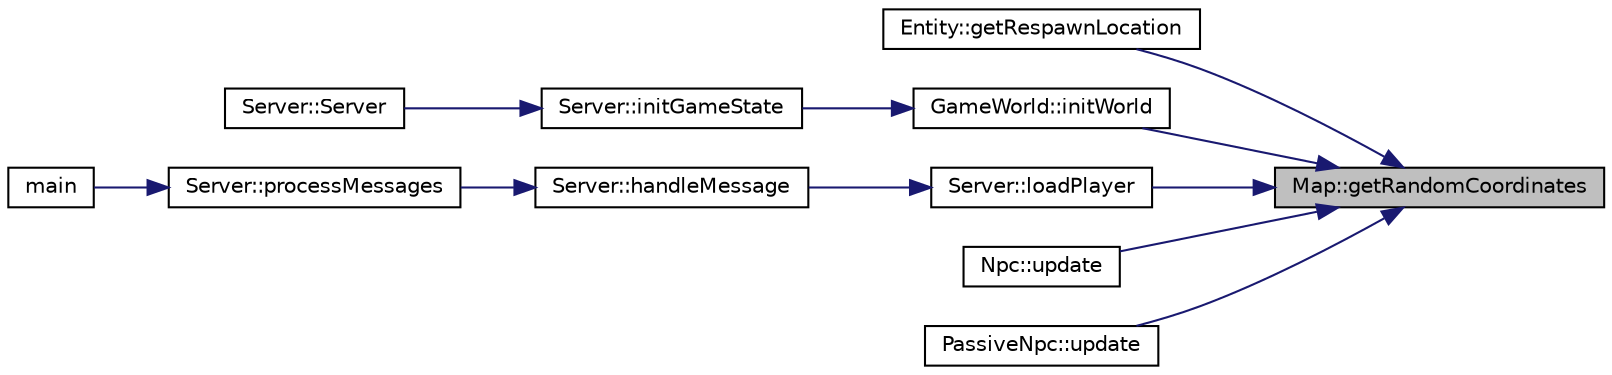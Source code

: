 digraph "Map::getRandomCoordinates"
{
 // LATEX_PDF_SIZE
  edge [fontname="Helvetica",fontsize="10",labelfontname="Helvetica",labelfontsize="10"];
  node [fontname="Helvetica",fontsize="10",shape=record];
  rankdir="RL";
  Node1 [label="Map::getRandomCoordinates",height=0.2,width=0.4,color="black", fillcolor="grey75", style="filled", fontcolor="black",tooltip="Gets a random coordinate within the given bounds."];
  Node1 -> Node2 [dir="back",color="midnightblue",fontsize="10",style="solid",fontname="Helvetica"];
  Node2 [label="Entity::getRespawnLocation",height=0.2,width=0.4,color="black", fillcolor="white", style="filled",URL="$classEntity.html#a399fd12cf21daaf0f8da5d19f1f30569",tooltip="Returns a random location within the spawn bounds."];
  Node1 -> Node3 [dir="back",color="midnightblue",fontsize="10",style="solid",fontname="Helvetica"];
  Node3 [label="GameWorld::initWorld",height=0.2,width=0.4,color="black", fillcolor="white", style="filled",URL="$classGameWorld.html#ab78e304a7c2babd4addacd751b56c98c",tooltip="Initializes the game world. Loads assets and map. Adds npcs and objects to the world."];
  Node3 -> Node4 [dir="back",color="midnightblue",fontsize="10",style="solid",fontname="Helvetica"];
  Node4 [label="Server::initGameState",height=0.2,width=0.4,color="black", fillcolor="white", style="filled",URL="$classServer.html#a50304dfbea44f60fb1da1f4754d582dd",tooltip="Initializes the gamestate and gameworld."];
  Node4 -> Node5 [dir="back",color="midnightblue",fontsize="10",style="solid",fontname="Helvetica"];
  Node5 [label="Server::Server",height=0.2,width=0.4,color="black", fillcolor="white", style="filled",URL="$classServer.html#ad5ec9462b520e59f7ea831e157ee5e59",tooltip=" "];
  Node1 -> Node6 [dir="back",color="midnightblue",fontsize="10",style="solid",fontname="Helvetica"];
  Node6 [label="Server::loadPlayer",height=0.2,width=0.4,color="black", fillcolor="white", style="filled",URL="$classServer.html#ae66426d3906c2a9e5b217c65c4ce5db3",tooltip="Loads a player's data from the database and adds the player to the game."];
  Node6 -> Node7 [dir="back",color="midnightblue",fontsize="10",style="solid",fontname="Helvetica"];
  Node7 [label="Server::handleMessage",height=0.2,width=0.4,color="black", fillcolor="white", style="filled",URL="$classServer.html#a18a8fea9b1688c806fa5be9b4d5ac413",tooltip="Function to parse and act upon messages received from clients."];
  Node7 -> Node8 [dir="back",color="midnightblue",fontsize="10",style="solid",fontname="Helvetica"];
  Node8 [label="Server::processMessages",height=0.2,width=0.4,color="black", fillcolor="white", style="filled",URL="$classServer.html#aee6c47f62d04cd4dcf435ccedfd05e2c",tooltip="Server's main loop for processing messages."];
  Node8 -> Node9 [dir="back",color="midnightblue",fontsize="10",style="solid",fontname="Helvetica"];
  Node9 [label="main",height=0.2,width=0.4,color="black", fillcolor="white", style="filled",URL="$server_2src_2Main_8cpp.html#ae66f6b31b5ad750f1fe042a706a4e3d4",tooltip=" "];
  Node1 -> Node10 [dir="back",color="midnightblue",fontsize="10",style="solid",fontname="Helvetica"];
  Node10 [label="Npc::update",height=0.2,width=0.4,color="black", fillcolor="white", style="filled",URL="$classNpc.html#a02469aac6500ae06782d0f75148d5b50",tooltip="Updates the NPC."];
  Node1 -> Node11 [dir="back",color="midnightblue",fontsize="10",style="solid",fontname="Helvetica"];
  Node11 [label="PassiveNpc::update",height=0.2,width=0.4,color="black", fillcolor="white", style="filled",URL="$classPassiveNpc.html#a09827b4717c77c7cbe16665ac954168d",tooltip="Updates the PassiveNpc."];
}
